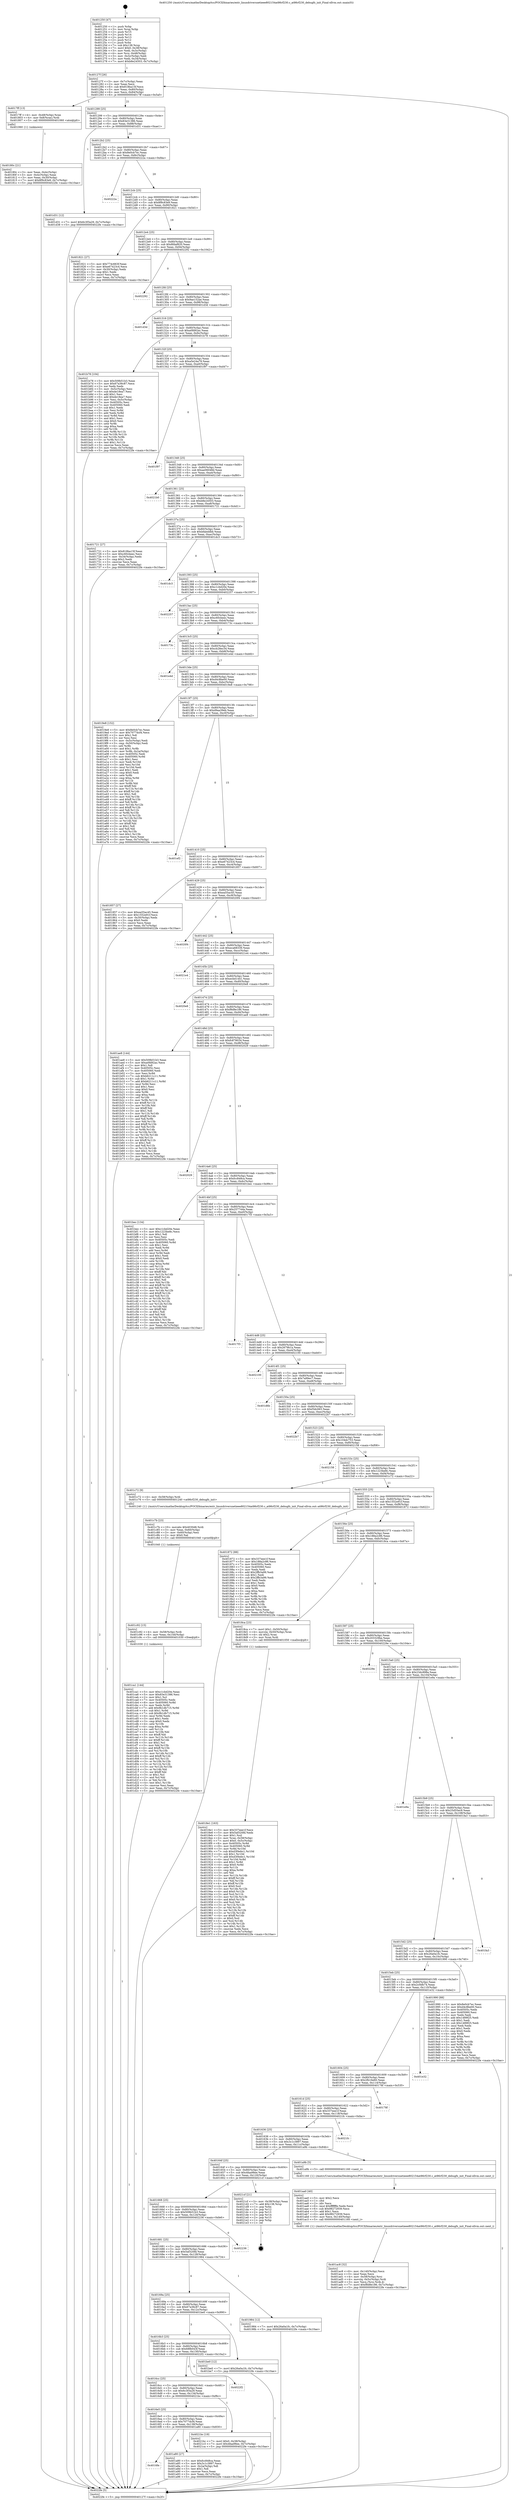 digraph "0x401250" {
  label = "0x401250 (/mnt/c/Users/mathe/Desktop/tcc/POCII/binaries/extr_linuxdriversnetieee802154at86rf230.c_at86rf230_debugfs_init_Final-ollvm.out::main(0))"
  labelloc = "t"
  node[shape=record]

  Entry [label="",width=0.3,height=0.3,shape=circle,fillcolor=black,style=filled]
  "0x40127f" [label="{
     0x40127f [26]\l
     | [instrs]\l
     &nbsp;&nbsp;0x40127f \<+3\>: mov -0x7c(%rbp),%eax\l
     &nbsp;&nbsp;0x401282 \<+2\>: mov %eax,%ecx\l
     &nbsp;&nbsp;0x401284 \<+6\>: sub $0x818ba15f,%ecx\l
     &nbsp;&nbsp;0x40128a \<+3\>: mov %eax,-0x80(%rbp)\l
     &nbsp;&nbsp;0x40128d \<+6\>: mov %ecx,-0x84(%rbp)\l
     &nbsp;&nbsp;0x401293 \<+6\>: je 00000000004017ff \<main+0x5af\>\l
  }"]
  "0x4017ff" [label="{
     0x4017ff [13]\l
     | [instrs]\l
     &nbsp;&nbsp;0x4017ff \<+4\>: mov -0x48(%rbp),%rax\l
     &nbsp;&nbsp;0x401803 \<+4\>: mov 0x8(%rax),%rdi\l
     &nbsp;&nbsp;0x401807 \<+5\>: call 0000000000401060 \<atoi@plt\>\l
     | [calls]\l
     &nbsp;&nbsp;0x401060 \{1\} (unknown)\l
  }"]
  "0x401299" [label="{
     0x401299 [25]\l
     | [instrs]\l
     &nbsp;&nbsp;0x401299 \<+5\>: jmp 000000000040129e \<main+0x4e\>\l
     &nbsp;&nbsp;0x40129e \<+3\>: mov -0x80(%rbp),%eax\l
     &nbsp;&nbsp;0x4012a1 \<+5\>: sub $0x83e31386,%eax\l
     &nbsp;&nbsp;0x4012a6 \<+6\>: mov %eax,-0x88(%rbp)\l
     &nbsp;&nbsp;0x4012ac \<+6\>: je 0000000000401d31 \<main+0xae1\>\l
  }"]
  Exit [label="",width=0.3,height=0.3,shape=circle,fillcolor=black,style=filled,peripheries=2]
  "0x401d31" [label="{
     0x401d31 [12]\l
     | [instrs]\l
     &nbsp;&nbsp;0x401d31 \<+7\>: movl $0x6c3f3a29,-0x7c(%rbp)\l
     &nbsp;&nbsp;0x401d38 \<+5\>: jmp 00000000004022fe \<main+0x10ae\>\l
  }"]
  "0x4012b2" [label="{
     0x4012b2 [25]\l
     | [instrs]\l
     &nbsp;&nbsp;0x4012b2 \<+5\>: jmp 00000000004012b7 \<main+0x67\>\l
     &nbsp;&nbsp;0x4012b7 \<+3\>: mov -0x80(%rbp),%eax\l
     &nbsp;&nbsp;0x4012ba \<+5\>: sub $0x8e0cb7ec,%eax\l
     &nbsp;&nbsp;0x4012bf \<+6\>: mov %eax,-0x8c(%rbp)\l
     &nbsp;&nbsp;0x4012c5 \<+6\>: je 000000000040222a \<main+0xfda\>\l
  }"]
  "0x401ca1" [label="{
     0x401ca1 [144]\l
     | [instrs]\l
     &nbsp;&nbsp;0x401ca1 \<+5\>: mov $0xc1cbd20e,%eax\l
     &nbsp;&nbsp;0x401ca6 \<+5\>: mov $0x83e31386,%esi\l
     &nbsp;&nbsp;0x401cab \<+2\>: mov $0x1,%cl\l
     &nbsp;&nbsp;0x401cad \<+7\>: mov 0x40505c,%edx\l
     &nbsp;&nbsp;0x401cb4 \<+8\>: mov 0x405060,%r8d\l
     &nbsp;&nbsp;0x401cbc \<+3\>: mov %edx,%r9d\l
     &nbsp;&nbsp;0x401cbf \<+7\>: add $0x9b1db715,%r9d\l
     &nbsp;&nbsp;0x401cc6 \<+4\>: sub $0x1,%r9d\l
     &nbsp;&nbsp;0x401cca \<+7\>: sub $0x9b1db715,%r9d\l
     &nbsp;&nbsp;0x401cd1 \<+4\>: imul %r9d,%edx\l
     &nbsp;&nbsp;0x401cd5 \<+3\>: and $0x1,%edx\l
     &nbsp;&nbsp;0x401cd8 \<+3\>: cmp $0x0,%edx\l
     &nbsp;&nbsp;0x401cdb \<+4\>: sete %r10b\l
     &nbsp;&nbsp;0x401cdf \<+4\>: cmp $0xa,%r8d\l
     &nbsp;&nbsp;0x401ce3 \<+4\>: setl %r11b\l
     &nbsp;&nbsp;0x401ce7 \<+3\>: mov %r10b,%bl\l
     &nbsp;&nbsp;0x401cea \<+3\>: xor $0xff,%bl\l
     &nbsp;&nbsp;0x401ced \<+3\>: mov %r11b,%r14b\l
     &nbsp;&nbsp;0x401cf0 \<+4\>: xor $0xff,%r14b\l
     &nbsp;&nbsp;0x401cf4 \<+3\>: xor $0x1,%cl\l
     &nbsp;&nbsp;0x401cf7 \<+3\>: mov %bl,%r15b\l
     &nbsp;&nbsp;0x401cfa \<+4\>: and $0xff,%r15b\l
     &nbsp;&nbsp;0x401cfe \<+3\>: and %cl,%r10b\l
     &nbsp;&nbsp;0x401d01 \<+3\>: mov %r14b,%r12b\l
     &nbsp;&nbsp;0x401d04 \<+4\>: and $0xff,%r12b\l
     &nbsp;&nbsp;0x401d08 \<+3\>: and %cl,%r11b\l
     &nbsp;&nbsp;0x401d0b \<+3\>: or %r10b,%r15b\l
     &nbsp;&nbsp;0x401d0e \<+3\>: or %r11b,%r12b\l
     &nbsp;&nbsp;0x401d11 \<+3\>: xor %r12b,%r15b\l
     &nbsp;&nbsp;0x401d14 \<+3\>: or %r14b,%bl\l
     &nbsp;&nbsp;0x401d17 \<+3\>: xor $0xff,%bl\l
     &nbsp;&nbsp;0x401d1a \<+3\>: or $0x1,%cl\l
     &nbsp;&nbsp;0x401d1d \<+2\>: and %cl,%bl\l
     &nbsp;&nbsp;0x401d1f \<+3\>: or %bl,%r15b\l
     &nbsp;&nbsp;0x401d22 \<+4\>: test $0x1,%r15b\l
     &nbsp;&nbsp;0x401d26 \<+3\>: cmovne %esi,%eax\l
     &nbsp;&nbsp;0x401d29 \<+3\>: mov %eax,-0x7c(%rbp)\l
     &nbsp;&nbsp;0x401d2c \<+5\>: jmp 00000000004022fe \<main+0x10ae\>\l
  }"]
  "0x40222a" [label="{
     0x40222a\l
  }", style=dashed]
  "0x4012cb" [label="{
     0x4012cb [25]\l
     | [instrs]\l
     &nbsp;&nbsp;0x4012cb \<+5\>: jmp 00000000004012d0 \<main+0x80\>\l
     &nbsp;&nbsp;0x4012d0 \<+3\>: mov -0x80(%rbp),%eax\l
     &nbsp;&nbsp;0x4012d3 \<+5\>: sub $0x8f9c83e9,%eax\l
     &nbsp;&nbsp;0x4012d8 \<+6\>: mov %eax,-0x90(%rbp)\l
     &nbsp;&nbsp;0x4012de \<+6\>: je 0000000000401821 \<main+0x5d1\>\l
  }"]
  "0x401c92" [label="{
     0x401c92 [15]\l
     | [instrs]\l
     &nbsp;&nbsp;0x401c92 \<+4\>: mov -0x58(%rbp),%rdi\l
     &nbsp;&nbsp;0x401c96 \<+6\>: mov %eax,-0x144(%rbp)\l
     &nbsp;&nbsp;0x401c9c \<+5\>: call 0000000000401030 \<free@plt\>\l
     | [calls]\l
     &nbsp;&nbsp;0x401030 \{1\} (unknown)\l
  }"]
  "0x401821" [label="{
     0x401821 [27]\l
     | [instrs]\l
     &nbsp;&nbsp;0x401821 \<+5\>: mov $0x774c663f,%eax\l
     &nbsp;&nbsp;0x401826 \<+5\>: mov $0xe67423c4,%ecx\l
     &nbsp;&nbsp;0x40182b \<+3\>: mov -0x30(%rbp),%edx\l
     &nbsp;&nbsp;0x40182e \<+3\>: cmp $0x1,%edx\l
     &nbsp;&nbsp;0x401831 \<+3\>: cmovl %ecx,%eax\l
     &nbsp;&nbsp;0x401834 \<+3\>: mov %eax,-0x7c(%rbp)\l
     &nbsp;&nbsp;0x401837 \<+5\>: jmp 00000000004022fe \<main+0x10ae\>\l
  }"]
  "0x4012e4" [label="{
     0x4012e4 [25]\l
     | [instrs]\l
     &nbsp;&nbsp;0x4012e4 \<+5\>: jmp 00000000004012e9 \<main+0x99\>\l
     &nbsp;&nbsp;0x4012e9 \<+3\>: mov -0x80(%rbp),%eax\l
     &nbsp;&nbsp;0x4012ec \<+5\>: sub $0x8fdaf820,%eax\l
     &nbsp;&nbsp;0x4012f1 \<+6\>: mov %eax,-0x94(%rbp)\l
     &nbsp;&nbsp;0x4012f7 \<+6\>: je 0000000000402292 \<main+0x1042\>\l
  }"]
  "0x401c7b" [label="{
     0x401c7b [23]\l
     | [instrs]\l
     &nbsp;&nbsp;0x401c7b \<+10\>: movabs $0x4030d6,%rdi\l
     &nbsp;&nbsp;0x401c85 \<+3\>: mov %eax,-0x60(%rbp)\l
     &nbsp;&nbsp;0x401c88 \<+3\>: mov -0x60(%rbp),%esi\l
     &nbsp;&nbsp;0x401c8b \<+2\>: mov $0x0,%al\l
     &nbsp;&nbsp;0x401c8d \<+5\>: call 0000000000401040 \<printf@plt\>\l
     | [calls]\l
     &nbsp;&nbsp;0x401040 \{1\} (unknown)\l
  }"]
  "0x402292" [label="{
     0x402292\l
  }", style=dashed]
  "0x4012fd" [label="{
     0x4012fd [25]\l
     | [instrs]\l
     &nbsp;&nbsp;0x4012fd \<+5\>: jmp 0000000000401302 \<main+0xb2\>\l
     &nbsp;&nbsp;0x401302 \<+3\>: mov -0x80(%rbp),%eax\l
     &nbsp;&nbsp;0x401305 \<+5\>: sub $0x9ae152ae,%eax\l
     &nbsp;&nbsp;0x40130a \<+6\>: mov %eax,-0x98(%rbp)\l
     &nbsp;&nbsp;0x401310 \<+6\>: je 0000000000401d3d \<main+0xaed\>\l
  }"]
  "0x401ac8" [label="{
     0x401ac8 [32]\l
     | [instrs]\l
     &nbsp;&nbsp;0x401ac8 \<+6\>: mov -0x140(%rbp),%ecx\l
     &nbsp;&nbsp;0x401ace \<+3\>: imul %eax,%ecx\l
     &nbsp;&nbsp;0x401ad1 \<+4\>: mov -0x58(%rbp),%rsi\l
     &nbsp;&nbsp;0x401ad5 \<+4\>: movslq -0x5c(%rbp),%rdi\l
     &nbsp;&nbsp;0x401ad9 \<+3\>: mov %ecx,(%rsi,%rdi,4)\l
     &nbsp;&nbsp;0x401adc \<+7\>: movl $0xf8d8e186,-0x7c(%rbp)\l
     &nbsp;&nbsp;0x401ae3 \<+5\>: jmp 00000000004022fe \<main+0x10ae\>\l
  }"]
  "0x401d3d" [label="{
     0x401d3d\l
  }", style=dashed]
  "0x401316" [label="{
     0x401316 [25]\l
     | [instrs]\l
     &nbsp;&nbsp;0x401316 \<+5\>: jmp 000000000040131b \<main+0xcb\>\l
     &nbsp;&nbsp;0x40131b \<+3\>: mov -0x80(%rbp),%eax\l
     &nbsp;&nbsp;0x40131e \<+5\>: sub $0xa0fd92ac,%eax\l
     &nbsp;&nbsp;0x401323 \<+6\>: mov %eax,-0x9c(%rbp)\l
     &nbsp;&nbsp;0x401329 \<+6\>: je 0000000000401b78 \<main+0x928\>\l
  }"]
  "0x401aa0" [label="{
     0x401aa0 [40]\l
     | [instrs]\l
     &nbsp;&nbsp;0x401aa0 \<+5\>: mov $0x2,%ecx\l
     &nbsp;&nbsp;0x401aa5 \<+1\>: cltd\l
     &nbsp;&nbsp;0x401aa6 \<+2\>: idiv %ecx\l
     &nbsp;&nbsp;0x401aa8 \<+6\>: imul $0xfffffffe,%edx,%ecx\l
     &nbsp;&nbsp;0x401aae \<+6\>: sub $0x98272939,%ecx\l
     &nbsp;&nbsp;0x401ab4 \<+3\>: add $0x1,%ecx\l
     &nbsp;&nbsp;0x401ab7 \<+6\>: add $0x98272939,%ecx\l
     &nbsp;&nbsp;0x401abd \<+6\>: mov %ecx,-0x140(%rbp)\l
     &nbsp;&nbsp;0x401ac3 \<+5\>: call 0000000000401160 \<next_i\>\l
     | [calls]\l
     &nbsp;&nbsp;0x401160 \{1\} (/mnt/c/Users/mathe/Desktop/tcc/POCII/binaries/extr_linuxdriversnetieee802154at86rf230.c_at86rf230_debugfs_init_Final-ollvm.out::next_i)\l
  }"]
  "0x401b78" [label="{
     0x401b78 [104]\l
     | [instrs]\l
     &nbsp;&nbsp;0x401b78 \<+5\>: mov $0x509b51b3,%eax\l
     &nbsp;&nbsp;0x401b7d \<+5\>: mov $0x67a36c87,%ecx\l
     &nbsp;&nbsp;0x401b82 \<+2\>: xor %edx,%edx\l
     &nbsp;&nbsp;0x401b84 \<+3\>: mov -0x5c(%rbp),%esi\l
     &nbsp;&nbsp;0x401b87 \<+6\>: sub $0xde18ea7,%esi\l
     &nbsp;&nbsp;0x401b8d \<+3\>: add $0x1,%esi\l
     &nbsp;&nbsp;0x401b90 \<+6\>: add $0xde18ea7,%esi\l
     &nbsp;&nbsp;0x401b96 \<+3\>: mov %esi,-0x5c(%rbp)\l
     &nbsp;&nbsp;0x401b99 \<+7\>: mov 0x40505c,%esi\l
     &nbsp;&nbsp;0x401ba0 \<+7\>: mov 0x405060,%edi\l
     &nbsp;&nbsp;0x401ba7 \<+3\>: sub $0x1,%edx\l
     &nbsp;&nbsp;0x401baa \<+3\>: mov %esi,%r8d\l
     &nbsp;&nbsp;0x401bad \<+3\>: add %edx,%r8d\l
     &nbsp;&nbsp;0x401bb0 \<+4\>: imul %r8d,%esi\l
     &nbsp;&nbsp;0x401bb4 \<+3\>: and $0x1,%esi\l
     &nbsp;&nbsp;0x401bb7 \<+3\>: cmp $0x0,%esi\l
     &nbsp;&nbsp;0x401bba \<+4\>: sete %r9b\l
     &nbsp;&nbsp;0x401bbe \<+3\>: cmp $0xa,%edi\l
     &nbsp;&nbsp;0x401bc1 \<+4\>: setl %r10b\l
     &nbsp;&nbsp;0x401bc5 \<+3\>: mov %r9b,%r11b\l
     &nbsp;&nbsp;0x401bc8 \<+3\>: and %r10b,%r11b\l
     &nbsp;&nbsp;0x401bcb \<+3\>: xor %r10b,%r9b\l
     &nbsp;&nbsp;0x401bce \<+3\>: or %r9b,%r11b\l
     &nbsp;&nbsp;0x401bd1 \<+4\>: test $0x1,%r11b\l
     &nbsp;&nbsp;0x401bd5 \<+3\>: cmovne %ecx,%eax\l
     &nbsp;&nbsp;0x401bd8 \<+3\>: mov %eax,-0x7c(%rbp)\l
     &nbsp;&nbsp;0x401bdb \<+5\>: jmp 00000000004022fe \<main+0x10ae\>\l
  }"]
  "0x40132f" [label="{
     0x40132f [25]\l
     | [instrs]\l
     &nbsp;&nbsp;0x40132f \<+5\>: jmp 0000000000401334 \<main+0xe4\>\l
     &nbsp;&nbsp;0x401334 \<+3\>: mov -0x80(%rbp),%eax\l
     &nbsp;&nbsp;0x401337 \<+5\>: sub $0xa5e24a79,%eax\l
     &nbsp;&nbsp;0x40133c \<+6\>: mov %eax,-0xa0(%rbp)\l
     &nbsp;&nbsp;0x401342 \<+6\>: je 0000000000401f97 \<main+0xd47\>\l
  }"]
  "0x4016fe" [label="{
     0x4016fe\l
  }", style=dashed]
  "0x401f97" [label="{
     0x401f97\l
  }", style=dashed]
  "0x401348" [label="{
     0x401348 [25]\l
     | [instrs]\l
     &nbsp;&nbsp;0x401348 \<+5\>: jmp 000000000040134d \<main+0xfd\>\l
     &nbsp;&nbsp;0x40134d \<+3\>: mov -0x80(%rbp),%eax\l
     &nbsp;&nbsp;0x401350 \<+5\>: sub $0xae06048d,%eax\l
     &nbsp;&nbsp;0x401355 \<+6\>: mov %eax,-0xa4(%rbp)\l
     &nbsp;&nbsp;0x40135b \<+6\>: je 00000000004021b0 \<main+0xf60\>\l
  }"]
  "0x401a80" [label="{
     0x401a80 [27]\l
     | [instrs]\l
     &nbsp;&nbsp;0x401a80 \<+5\>: mov $0xfcc848ca,%eax\l
     &nbsp;&nbsp;0x401a85 \<+5\>: mov $0x3c1c3897,%ecx\l
     &nbsp;&nbsp;0x401a8a \<+3\>: mov -0x2a(%rbp),%dl\l
     &nbsp;&nbsp;0x401a8d \<+3\>: test $0x1,%dl\l
     &nbsp;&nbsp;0x401a90 \<+3\>: cmovne %ecx,%eax\l
     &nbsp;&nbsp;0x401a93 \<+3\>: mov %eax,-0x7c(%rbp)\l
     &nbsp;&nbsp;0x401a96 \<+5\>: jmp 00000000004022fe \<main+0x10ae\>\l
  }"]
  "0x4021b0" [label="{
     0x4021b0\l
  }", style=dashed]
  "0x401361" [label="{
     0x401361 [25]\l
     | [instrs]\l
     &nbsp;&nbsp;0x401361 \<+5\>: jmp 0000000000401366 \<main+0x116\>\l
     &nbsp;&nbsp;0x401366 \<+3\>: mov -0x80(%rbp),%eax\l
     &nbsp;&nbsp;0x401369 \<+5\>: sub $0xb8e24503,%eax\l
     &nbsp;&nbsp;0x40136e \<+6\>: mov %eax,-0xa8(%rbp)\l
     &nbsp;&nbsp;0x401374 \<+6\>: je 0000000000401721 \<main+0x4d1\>\l
  }"]
  "0x4016e5" [label="{
     0x4016e5 [25]\l
     | [instrs]\l
     &nbsp;&nbsp;0x4016e5 \<+5\>: jmp 00000000004016ea \<main+0x49a\>\l
     &nbsp;&nbsp;0x4016ea \<+3\>: mov -0x80(%rbp),%eax\l
     &nbsp;&nbsp;0x4016ed \<+5\>: sub $0x7077dcf4,%eax\l
     &nbsp;&nbsp;0x4016f2 \<+6\>: mov %eax,-0x138(%rbp)\l
     &nbsp;&nbsp;0x4016f8 \<+6\>: je 0000000000401a80 \<main+0x830\>\l
  }"]
  "0x401721" [label="{
     0x401721 [27]\l
     | [instrs]\l
     &nbsp;&nbsp;0x401721 \<+5\>: mov $0x818ba15f,%eax\l
     &nbsp;&nbsp;0x401726 \<+5\>: mov $0xc60cbeec,%ecx\l
     &nbsp;&nbsp;0x40172b \<+3\>: mov -0x34(%rbp),%edx\l
     &nbsp;&nbsp;0x40172e \<+3\>: cmp $0x2,%edx\l
     &nbsp;&nbsp;0x401731 \<+3\>: cmovne %ecx,%eax\l
     &nbsp;&nbsp;0x401734 \<+3\>: mov %eax,-0x7c(%rbp)\l
     &nbsp;&nbsp;0x401737 \<+5\>: jmp 00000000004022fe \<main+0x10ae\>\l
  }"]
  "0x40137a" [label="{
     0x40137a [25]\l
     | [instrs]\l
     &nbsp;&nbsp;0x40137a \<+5\>: jmp 000000000040137f \<main+0x12f\>\l
     &nbsp;&nbsp;0x40137f \<+3\>: mov -0x80(%rbp),%eax\l
     &nbsp;&nbsp;0x401382 \<+5\>: sub $0xbfabddbb,%eax\l
     &nbsp;&nbsp;0x401387 \<+6\>: mov %eax,-0xac(%rbp)\l
     &nbsp;&nbsp;0x40138d \<+6\>: je 0000000000401dc3 \<main+0xb73\>\l
  }"]
  "0x4022fe" [label="{
     0x4022fe [5]\l
     | [instrs]\l
     &nbsp;&nbsp;0x4022fe \<+5\>: jmp 000000000040127f \<main+0x2f\>\l
  }"]
  "0x401250" [label="{
     0x401250 [47]\l
     | [instrs]\l
     &nbsp;&nbsp;0x401250 \<+1\>: push %rbp\l
     &nbsp;&nbsp;0x401251 \<+3\>: mov %rsp,%rbp\l
     &nbsp;&nbsp;0x401254 \<+2\>: push %r15\l
     &nbsp;&nbsp;0x401256 \<+2\>: push %r14\l
     &nbsp;&nbsp;0x401258 \<+2\>: push %r13\l
     &nbsp;&nbsp;0x40125a \<+2\>: push %r12\l
     &nbsp;&nbsp;0x40125c \<+1\>: push %rbx\l
     &nbsp;&nbsp;0x40125d \<+7\>: sub $0x138,%rsp\l
     &nbsp;&nbsp;0x401264 \<+7\>: movl $0x0,-0x38(%rbp)\l
     &nbsp;&nbsp;0x40126b \<+3\>: mov %edi,-0x3c(%rbp)\l
     &nbsp;&nbsp;0x40126e \<+4\>: mov %rsi,-0x48(%rbp)\l
     &nbsp;&nbsp;0x401272 \<+3\>: mov -0x3c(%rbp),%edi\l
     &nbsp;&nbsp;0x401275 \<+3\>: mov %edi,-0x34(%rbp)\l
     &nbsp;&nbsp;0x401278 \<+7\>: movl $0xb8e24503,-0x7c(%rbp)\l
  }"]
  "0x40180c" [label="{
     0x40180c [21]\l
     | [instrs]\l
     &nbsp;&nbsp;0x40180c \<+3\>: mov %eax,-0x4c(%rbp)\l
     &nbsp;&nbsp;0x40180f \<+3\>: mov -0x4c(%rbp),%eax\l
     &nbsp;&nbsp;0x401812 \<+3\>: mov %eax,-0x30(%rbp)\l
     &nbsp;&nbsp;0x401815 \<+7\>: movl $0x8f9c83e9,-0x7c(%rbp)\l
     &nbsp;&nbsp;0x40181c \<+5\>: jmp 00000000004022fe \<main+0x10ae\>\l
  }"]
  "0x4021bc" [label="{
     0x4021bc [19]\l
     | [instrs]\l
     &nbsp;&nbsp;0x4021bc \<+7\>: movl $0x0,-0x38(%rbp)\l
     &nbsp;&nbsp;0x4021c3 \<+7\>: movl $0x4faa98ee,-0x7c(%rbp)\l
     &nbsp;&nbsp;0x4021ca \<+5\>: jmp 00000000004022fe \<main+0x10ae\>\l
  }"]
  "0x401dc3" [label="{
     0x401dc3\l
  }", style=dashed]
  "0x401393" [label="{
     0x401393 [25]\l
     | [instrs]\l
     &nbsp;&nbsp;0x401393 \<+5\>: jmp 0000000000401398 \<main+0x148\>\l
     &nbsp;&nbsp;0x401398 \<+3\>: mov -0x80(%rbp),%eax\l
     &nbsp;&nbsp;0x40139b \<+5\>: sub $0xc1cbd20e,%eax\l
     &nbsp;&nbsp;0x4013a0 \<+6\>: mov %eax,-0xb0(%rbp)\l
     &nbsp;&nbsp;0x4013a6 \<+6\>: je 0000000000402257 \<main+0x1007\>\l
  }"]
  "0x4016cc" [label="{
     0x4016cc [25]\l
     | [instrs]\l
     &nbsp;&nbsp;0x4016cc \<+5\>: jmp 00000000004016d1 \<main+0x481\>\l
     &nbsp;&nbsp;0x4016d1 \<+3\>: mov -0x80(%rbp),%eax\l
     &nbsp;&nbsp;0x4016d4 \<+5\>: sub $0x6c3f3a29,%eax\l
     &nbsp;&nbsp;0x4016d9 \<+6\>: mov %eax,-0x134(%rbp)\l
     &nbsp;&nbsp;0x4016df \<+6\>: je 00000000004021bc \<main+0xf6c\>\l
  }"]
  "0x402257" [label="{
     0x402257\l
  }", style=dashed]
  "0x4013ac" [label="{
     0x4013ac [25]\l
     | [instrs]\l
     &nbsp;&nbsp;0x4013ac \<+5\>: jmp 00000000004013b1 \<main+0x161\>\l
     &nbsp;&nbsp;0x4013b1 \<+3\>: mov -0x80(%rbp),%eax\l
     &nbsp;&nbsp;0x4013b4 \<+5\>: sub $0xc60cbeec,%eax\l
     &nbsp;&nbsp;0x4013b9 \<+6\>: mov %eax,-0xb4(%rbp)\l
     &nbsp;&nbsp;0x4013bf \<+6\>: je 000000000040173c \<main+0x4ec\>\l
  }"]
  "0x4022f2" [label="{
     0x4022f2\l
  }", style=dashed]
  "0x40173c" [label="{
     0x40173c\l
  }", style=dashed]
  "0x4013c5" [label="{
     0x4013c5 [25]\l
     | [instrs]\l
     &nbsp;&nbsp;0x4013c5 \<+5\>: jmp 00000000004013ca \<main+0x17a\>\l
     &nbsp;&nbsp;0x4013ca \<+3\>: mov -0x80(%rbp),%eax\l
     &nbsp;&nbsp;0x4013cd \<+5\>: sub $0xcb28ec34,%eax\l
     &nbsp;&nbsp;0x4013d2 \<+6\>: mov %eax,-0xb8(%rbp)\l
     &nbsp;&nbsp;0x4013d8 \<+6\>: je 0000000000401e4d \<main+0xbfd\>\l
  }"]
  "0x4016b3" [label="{
     0x4016b3 [25]\l
     | [instrs]\l
     &nbsp;&nbsp;0x4016b3 \<+5\>: jmp 00000000004016b8 \<main+0x468\>\l
     &nbsp;&nbsp;0x4016b8 \<+3\>: mov -0x80(%rbp),%eax\l
     &nbsp;&nbsp;0x4016bb \<+5\>: sub $0x68fb043f,%eax\l
     &nbsp;&nbsp;0x4016c0 \<+6\>: mov %eax,-0x130(%rbp)\l
     &nbsp;&nbsp;0x4016c6 \<+6\>: je 00000000004022f2 \<main+0x10a2\>\l
  }"]
  "0x401e4d" [label="{
     0x401e4d\l
  }", style=dashed]
  "0x4013de" [label="{
     0x4013de [25]\l
     | [instrs]\l
     &nbsp;&nbsp;0x4013de \<+5\>: jmp 00000000004013e3 \<main+0x193\>\l
     &nbsp;&nbsp;0x4013e3 \<+3\>: mov -0x80(%rbp),%eax\l
     &nbsp;&nbsp;0x4013e6 \<+5\>: sub $0xd4c8be00,%eax\l
     &nbsp;&nbsp;0x4013eb \<+6\>: mov %eax,-0xbc(%rbp)\l
     &nbsp;&nbsp;0x4013f1 \<+6\>: je 00000000004019e8 \<main+0x798\>\l
  }"]
  "0x401be0" [label="{
     0x401be0 [12]\l
     | [instrs]\l
     &nbsp;&nbsp;0x401be0 \<+7\>: movl $0x26a0a1fc,-0x7c(%rbp)\l
     &nbsp;&nbsp;0x401be7 \<+5\>: jmp 00000000004022fe \<main+0x10ae\>\l
  }"]
  "0x4019e8" [label="{
     0x4019e8 [152]\l
     | [instrs]\l
     &nbsp;&nbsp;0x4019e8 \<+5\>: mov $0x8e0cb7ec,%eax\l
     &nbsp;&nbsp;0x4019ed \<+5\>: mov $0x7077dcf4,%ecx\l
     &nbsp;&nbsp;0x4019f2 \<+2\>: mov $0x1,%dl\l
     &nbsp;&nbsp;0x4019f4 \<+2\>: xor %esi,%esi\l
     &nbsp;&nbsp;0x4019f6 \<+3\>: mov -0x5c(%rbp),%edi\l
     &nbsp;&nbsp;0x4019f9 \<+3\>: cmp -0x50(%rbp),%edi\l
     &nbsp;&nbsp;0x4019fc \<+4\>: setl %r8b\l
     &nbsp;&nbsp;0x401a00 \<+4\>: and $0x1,%r8b\l
     &nbsp;&nbsp;0x401a04 \<+4\>: mov %r8b,-0x2a(%rbp)\l
     &nbsp;&nbsp;0x401a08 \<+7\>: mov 0x40505c,%edi\l
     &nbsp;&nbsp;0x401a0f \<+8\>: mov 0x405060,%r9d\l
     &nbsp;&nbsp;0x401a17 \<+3\>: sub $0x1,%esi\l
     &nbsp;&nbsp;0x401a1a \<+3\>: mov %edi,%r10d\l
     &nbsp;&nbsp;0x401a1d \<+3\>: add %esi,%r10d\l
     &nbsp;&nbsp;0x401a20 \<+4\>: imul %r10d,%edi\l
     &nbsp;&nbsp;0x401a24 \<+3\>: and $0x1,%edi\l
     &nbsp;&nbsp;0x401a27 \<+3\>: cmp $0x0,%edi\l
     &nbsp;&nbsp;0x401a2a \<+4\>: sete %r8b\l
     &nbsp;&nbsp;0x401a2e \<+4\>: cmp $0xa,%r9d\l
     &nbsp;&nbsp;0x401a32 \<+4\>: setl %r11b\l
     &nbsp;&nbsp;0x401a36 \<+3\>: mov %r8b,%bl\l
     &nbsp;&nbsp;0x401a39 \<+3\>: xor $0xff,%bl\l
     &nbsp;&nbsp;0x401a3c \<+3\>: mov %r11b,%r14b\l
     &nbsp;&nbsp;0x401a3f \<+4\>: xor $0xff,%r14b\l
     &nbsp;&nbsp;0x401a43 \<+3\>: xor $0x1,%dl\l
     &nbsp;&nbsp;0x401a46 \<+3\>: mov %bl,%r15b\l
     &nbsp;&nbsp;0x401a49 \<+4\>: and $0xff,%r15b\l
     &nbsp;&nbsp;0x401a4d \<+3\>: and %dl,%r8b\l
     &nbsp;&nbsp;0x401a50 \<+3\>: mov %r14b,%r12b\l
     &nbsp;&nbsp;0x401a53 \<+4\>: and $0xff,%r12b\l
     &nbsp;&nbsp;0x401a57 \<+3\>: and %dl,%r11b\l
     &nbsp;&nbsp;0x401a5a \<+3\>: or %r8b,%r15b\l
     &nbsp;&nbsp;0x401a5d \<+3\>: or %r11b,%r12b\l
     &nbsp;&nbsp;0x401a60 \<+3\>: xor %r12b,%r15b\l
     &nbsp;&nbsp;0x401a63 \<+3\>: or %r14b,%bl\l
     &nbsp;&nbsp;0x401a66 \<+3\>: xor $0xff,%bl\l
     &nbsp;&nbsp;0x401a69 \<+3\>: or $0x1,%dl\l
     &nbsp;&nbsp;0x401a6c \<+2\>: and %dl,%bl\l
     &nbsp;&nbsp;0x401a6e \<+3\>: or %bl,%r15b\l
     &nbsp;&nbsp;0x401a71 \<+4\>: test $0x1,%r15b\l
     &nbsp;&nbsp;0x401a75 \<+3\>: cmovne %ecx,%eax\l
     &nbsp;&nbsp;0x401a78 \<+3\>: mov %eax,-0x7c(%rbp)\l
     &nbsp;&nbsp;0x401a7b \<+5\>: jmp 00000000004022fe \<main+0x10ae\>\l
  }"]
  "0x4013f7" [label="{
     0x4013f7 [25]\l
     | [instrs]\l
     &nbsp;&nbsp;0x4013f7 \<+5\>: jmp 00000000004013fc \<main+0x1ac\>\l
     &nbsp;&nbsp;0x4013fc \<+3\>: mov -0x80(%rbp),%eax\l
     &nbsp;&nbsp;0x4013ff \<+5\>: sub $0xd9aa39eb,%eax\l
     &nbsp;&nbsp;0x401404 \<+6\>: mov %eax,-0xc0(%rbp)\l
     &nbsp;&nbsp;0x40140a \<+6\>: je 0000000000401ef2 \<main+0xca2\>\l
  }"]
  "0x40169a" [label="{
     0x40169a [25]\l
     | [instrs]\l
     &nbsp;&nbsp;0x40169a \<+5\>: jmp 000000000040169f \<main+0x44f\>\l
     &nbsp;&nbsp;0x40169f \<+3\>: mov -0x80(%rbp),%eax\l
     &nbsp;&nbsp;0x4016a2 \<+5\>: sub $0x67a36c87,%eax\l
     &nbsp;&nbsp;0x4016a7 \<+6\>: mov %eax,-0x12c(%rbp)\l
     &nbsp;&nbsp;0x4016ad \<+6\>: je 0000000000401be0 \<main+0x990\>\l
  }"]
  "0x401ef2" [label="{
     0x401ef2\l
  }", style=dashed]
  "0x401410" [label="{
     0x401410 [25]\l
     | [instrs]\l
     &nbsp;&nbsp;0x401410 \<+5\>: jmp 0000000000401415 \<main+0x1c5\>\l
     &nbsp;&nbsp;0x401415 \<+3\>: mov -0x80(%rbp),%eax\l
     &nbsp;&nbsp;0x401418 \<+5\>: sub $0xe67423c4,%eax\l
     &nbsp;&nbsp;0x40141d \<+6\>: mov %eax,-0xc4(%rbp)\l
     &nbsp;&nbsp;0x401423 \<+6\>: je 0000000000401857 \<main+0x607\>\l
  }"]
  "0x401984" [label="{
     0x401984 [12]\l
     | [instrs]\l
     &nbsp;&nbsp;0x401984 \<+7\>: movl $0x26a0a1fc,-0x7c(%rbp)\l
     &nbsp;&nbsp;0x40198b \<+5\>: jmp 00000000004022fe \<main+0x10ae\>\l
  }"]
  "0x401857" [label="{
     0x401857 [27]\l
     | [instrs]\l
     &nbsp;&nbsp;0x401857 \<+5\>: mov $0xea55ac45,%eax\l
     &nbsp;&nbsp;0x40185c \<+5\>: mov $0x1552e91f,%ecx\l
     &nbsp;&nbsp;0x401861 \<+3\>: mov -0x30(%rbp),%edx\l
     &nbsp;&nbsp;0x401864 \<+3\>: cmp $0x0,%edx\l
     &nbsp;&nbsp;0x401867 \<+3\>: cmove %ecx,%eax\l
     &nbsp;&nbsp;0x40186a \<+3\>: mov %eax,-0x7c(%rbp)\l
     &nbsp;&nbsp;0x40186d \<+5\>: jmp 00000000004022fe \<main+0x10ae\>\l
  }"]
  "0x401429" [label="{
     0x401429 [25]\l
     | [instrs]\l
     &nbsp;&nbsp;0x401429 \<+5\>: jmp 000000000040142e \<main+0x1de\>\l
     &nbsp;&nbsp;0x40142e \<+3\>: mov -0x80(%rbp),%eax\l
     &nbsp;&nbsp;0x401431 \<+5\>: sub $0xea55ac45,%eax\l
     &nbsp;&nbsp;0x401436 \<+6\>: mov %eax,-0xc8(%rbp)\l
     &nbsp;&nbsp;0x40143c \<+6\>: je 00000000004020f4 \<main+0xea4\>\l
  }"]
  "0x401681" [label="{
     0x401681 [25]\l
     | [instrs]\l
     &nbsp;&nbsp;0x401681 \<+5\>: jmp 0000000000401686 \<main+0x436\>\l
     &nbsp;&nbsp;0x401686 \<+3\>: mov -0x80(%rbp),%eax\l
     &nbsp;&nbsp;0x401689 \<+5\>: sub $0x5af320fd,%eax\l
     &nbsp;&nbsp;0x40168e \<+6\>: mov %eax,-0x128(%rbp)\l
     &nbsp;&nbsp;0x401694 \<+6\>: je 0000000000401984 \<main+0x734\>\l
  }"]
  "0x4020f4" [label="{
     0x4020f4\l
  }", style=dashed]
  "0x401442" [label="{
     0x401442 [25]\l
     | [instrs]\l
     &nbsp;&nbsp;0x401442 \<+5\>: jmp 0000000000401447 \<main+0x1f7\>\l
     &nbsp;&nbsp;0x401447 \<+3\>: mov -0x80(%rbp),%eax\l
     &nbsp;&nbsp;0x40144a \<+5\>: sub $0xeca68339,%eax\l
     &nbsp;&nbsp;0x40144f \<+6\>: mov %eax,-0xcc(%rbp)\l
     &nbsp;&nbsp;0x401455 \<+6\>: je 00000000004021e4 \<main+0xf94\>\l
  }"]
  "0x402236" [label="{
     0x402236\l
  }", style=dashed]
  "0x4021e4" [label="{
     0x4021e4\l
  }", style=dashed]
  "0x40145b" [label="{
     0x40145b [25]\l
     | [instrs]\l
     &nbsp;&nbsp;0x40145b \<+5\>: jmp 0000000000401460 \<main+0x210\>\l
     &nbsp;&nbsp;0x401460 \<+3\>: mov -0x80(%rbp),%eax\l
     &nbsp;&nbsp;0x401463 \<+5\>: sub $0xecbd1441,%eax\l
     &nbsp;&nbsp;0x401468 \<+6\>: mov %eax,-0xd0(%rbp)\l
     &nbsp;&nbsp;0x40146e \<+6\>: je 00000000004020e8 \<main+0xe98\>\l
  }"]
  "0x401668" [label="{
     0x401668 [25]\l
     | [instrs]\l
     &nbsp;&nbsp;0x401668 \<+5\>: jmp 000000000040166d \<main+0x41d\>\l
     &nbsp;&nbsp;0x40166d \<+3\>: mov -0x80(%rbp),%eax\l
     &nbsp;&nbsp;0x401670 \<+5\>: sub $0x509b51b3,%eax\l
     &nbsp;&nbsp;0x401675 \<+6\>: mov %eax,-0x124(%rbp)\l
     &nbsp;&nbsp;0x40167b \<+6\>: je 0000000000402236 \<main+0xfe6\>\l
  }"]
  "0x4020e8" [label="{
     0x4020e8\l
  }", style=dashed]
  "0x401474" [label="{
     0x401474 [25]\l
     | [instrs]\l
     &nbsp;&nbsp;0x401474 \<+5\>: jmp 0000000000401479 \<main+0x229\>\l
     &nbsp;&nbsp;0x401479 \<+3\>: mov -0x80(%rbp),%eax\l
     &nbsp;&nbsp;0x40147c \<+5\>: sub $0xf8d8e186,%eax\l
     &nbsp;&nbsp;0x401481 \<+6\>: mov %eax,-0xd4(%rbp)\l
     &nbsp;&nbsp;0x401487 \<+6\>: je 0000000000401ae8 \<main+0x898\>\l
  }"]
  "0x4021cf" [label="{
     0x4021cf [21]\l
     | [instrs]\l
     &nbsp;&nbsp;0x4021cf \<+3\>: mov -0x38(%rbp),%eax\l
     &nbsp;&nbsp;0x4021d2 \<+7\>: add $0x138,%rsp\l
     &nbsp;&nbsp;0x4021d9 \<+1\>: pop %rbx\l
     &nbsp;&nbsp;0x4021da \<+2\>: pop %r12\l
     &nbsp;&nbsp;0x4021dc \<+2\>: pop %r13\l
     &nbsp;&nbsp;0x4021de \<+2\>: pop %r14\l
     &nbsp;&nbsp;0x4021e0 \<+2\>: pop %r15\l
     &nbsp;&nbsp;0x4021e2 \<+1\>: pop %rbp\l
     &nbsp;&nbsp;0x4021e3 \<+1\>: ret\l
  }"]
  "0x401ae8" [label="{
     0x401ae8 [144]\l
     | [instrs]\l
     &nbsp;&nbsp;0x401ae8 \<+5\>: mov $0x509b51b3,%eax\l
     &nbsp;&nbsp;0x401aed \<+5\>: mov $0xa0fd92ac,%ecx\l
     &nbsp;&nbsp;0x401af2 \<+2\>: mov $0x1,%dl\l
     &nbsp;&nbsp;0x401af4 \<+7\>: mov 0x40505c,%esi\l
     &nbsp;&nbsp;0x401afb \<+7\>: mov 0x405060,%edi\l
     &nbsp;&nbsp;0x401b02 \<+3\>: mov %esi,%r8d\l
     &nbsp;&nbsp;0x401b05 \<+7\>: sub $0xb6211c11,%r8d\l
     &nbsp;&nbsp;0x401b0c \<+4\>: sub $0x1,%r8d\l
     &nbsp;&nbsp;0x401b10 \<+7\>: add $0xb6211c11,%r8d\l
     &nbsp;&nbsp;0x401b17 \<+4\>: imul %r8d,%esi\l
     &nbsp;&nbsp;0x401b1b \<+3\>: and $0x1,%esi\l
     &nbsp;&nbsp;0x401b1e \<+3\>: cmp $0x0,%esi\l
     &nbsp;&nbsp;0x401b21 \<+4\>: sete %r9b\l
     &nbsp;&nbsp;0x401b25 \<+3\>: cmp $0xa,%edi\l
     &nbsp;&nbsp;0x401b28 \<+4\>: setl %r10b\l
     &nbsp;&nbsp;0x401b2c \<+3\>: mov %r9b,%r11b\l
     &nbsp;&nbsp;0x401b2f \<+4\>: xor $0xff,%r11b\l
     &nbsp;&nbsp;0x401b33 \<+3\>: mov %r10b,%bl\l
     &nbsp;&nbsp;0x401b36 \<+3\>: xor $0xff,%bl\l
     &nbsp;&nbsp;0x401b39 \<+3\>: xor $0x1,%dl\l
     &nbsp;&nbsp;0x401b3c \<+3\>: mov %r11b,%r14b\l
     &nbsp;&nbsp;0x401b3f \<+4\>: and $0xff,%r14b\l
     &nbsp;&nbsp;0x401b43 \<+3\>: and %dl,%r9b\l
     &nbsp;&nbsp;0x401b46 \<+3\>: mov %bl,%r15b\l
     &nbsp;&nbsp;0x401b49 \<+4\>: and $0xff,%r15b\l
     &nbsp;&nbsp;0x401b4d \<+3\>: and %dl,%r10b\l
     &nbsp;&nbsp;0x401b50 \<+3\>: or %r9b,%r14b\l
     &nbsp;&nbsp;0x401b53 \<+3\>: or %r10b,%r15b\l
     &nbsp;&nbsp;0x401b56 \<+3\>: xor %r15b,%r14b\l
     &nbsp;&nbsp;0x401b59 \<+3\>: or %bl,%r11b\l
     &nbsp;&nbsp;0x401b5c \<+4\>: xor $0xff,%r11b\l
     &nbsp;&nbsp;0x401b60 \<+3\>: or $0x1,%dl\l
     &nbsp;&nbsp;0x401b63 \<+3\>: and %dl,%r11b\l
     &nbsp;&nbsp;0x401b66 \<+3\>: or %r11b,%r14b\l
     &nbsp;&nbsp;0x401b69 \<+4\>: test $0x1,%r14b\l
     &nbsp;&nbsp;0x401b6d \<+3\>: cmovne %ecx,%eax\l
     &nbsp;&nbsp;0x401b70 \<+3\>: mov %eax,-0x7c(%rbp)\l
     &nbsp;&nbsp;0x401b73 \<+5\>: jmp 00000000004022fe \<main+0x10ae\>\l
  }"]
  "0x40148d" [label="{
     0x40148d [25]\l
     | [instrs]\l
     &nbsp;&nbsp;0x40148d \<+5\>: jmp 0000000000401492 \<main+0x242\>\l
     &nbsp;&nbsp;0x401492 \<+3\>: mov -0x80(%rbp),%eax\l
     &nbsp;&nbsp;0x401495 \<+5\>: sub $0xfc878034,%eax\l
     &nbsp;&nbsp;0x40149a \<+6\>: mov %eax,-0xd8(%rbp)\l
     &nbsp;&nbsp;0x4014a0 \<+6\>: je 0000000000402029 \<main+0xdd9\>\l
  }"]
  "0x40164f" [label="{
     0x40164f [25]\l
     | [instrs]\l
     &nbsp;&nbsp;0x40164f \<+5\>: jmp 0000000000401654 \<main+0x404\>\l
     &nbsp;&nbsp;0x401654 \<+3\>: mov -0x80(%rbp),%eax\l
     &nbsp;&nbsp;0x401657 \<+5\>: sub $0x4faa98ee,%eax\l
     &nbsp;&nbsp;0x40165c \<+6\>: mov %eax,-0x120(%rbp)\l
     &nbsp;&nbsp;0x401662 \<+6\>: je 00000000004021cf \<main+0xf7f\>\l
  }"]
  "0x402029" [label="{
     0x402029\l
  }", style=dashed]
  "0x4014a6" [label="{
     0x4014a6 [25]\l
     | [instrs]\l
     &nbsp;&nbsp;0x4014a6 \<+5\>: jmp 00000000004014ab \<main+0x25b\>\l
     &nbsp;&nbsp;0x4014ab \<+3\>: mov -0x80(%rbp),%eax\l
     &nbsp;&nbsp;0x4014ae \<+5\>: sub $0xfcc848ca,%eax\l
     &nbsp;&nbsp;0x4014b3 \<+6\>: mov %eax,-0xdc(%rbp)\l
     &nbsp;&nbsp;0x4014b9 \<+6\>: je 0000000000401bec \<main+0x99c\>\l
  }"]
  "0x401a9b" [label="{
     0x401a9b [5]\l
     | [instrs]\l
     &nbsp;&nbsp;0x401a9b \<+5\>: call 0000000000401160 \<next_i\>\l
     | [calls]\l
     &nbsp;&nbsp;0x401160 \{1\} (/mnt/c/Users/mathe/Desktop/tcc/POCII/binaries/extr_linuxdriversnetieee802154at86rf230.c_at86rf230_debugfs_init_Final-ollvm.out::next_i)\l
  }"]
  "0x401bec" [label="{
     0x401bec [134]\l
     | [instrs]\l
     &nbsp;&nbsp;0x401bec \<+5\>: mov $0xc1cbd20e,%eax\l
     &nbsp;&nbsp;0x401bf1 \<+5\>: mov $0x1223be8c,%ecx\l
     &nbsp;&nbsp;0x401bf6 \<+2\>: mov $0x1,%dl\l
     &nbsp;&nbsp;0x401bf8 \<+2\>: xor %esi,%esi\l
     &nbsp;&nbsp;0x401bfa \<+7\>: mov 0x40505c,%edi\l
     &nbsp;&nbsp;0x401c01 \<+8\>: mov 0x405060,%r8d\l
     &nbsp;&nbsp;0x401c09 \<+3\>: sub $0x1,%esi\l
     &nbsp;&nbsp;0x401c0c \<+3\>: mov %edi,%r9d\l
     &nbsp;&nbsp;0x401c0f \<+3\>: add %esi,%r9d\l
     &nbsp;&nbsp;0x401c12 \<+4\>: imul %r9d,%edi\l
     &nbsp;&nbsp;0x401c16 \<+3\>: and $0x1,%edi\l
     &nbsp;&nbsp;0x401c19 \<+3\>: cmp $0x0,%edi\l
     &nbsp;&nbsp;0x401c1c \<+4\>: sete %r10b\l
     &nbsp;&nbsp;0x401c20 \<+4\>: cmp $0xa,%r8d\l
     &nbsp;&nbsp;0x401c24 \<+4\>: setl %r11b\l
     &nbsp;&nbsp;0x401c28 \<+3\>: mov %r10b,%bl\l
     &nbsp;&nbsp;0x401c2b \<+3\>: xor $0xff,%bl\l
     &nbsp;&nbsp;0x401c2e \<+3\>: mov %r11b,%r14b\l
     &nbsp;&nbsp;0x401c31 \<+4\>: xor $0xff,%r14b\l
     &nbsp;&nbsp;0x401c35 \<+3\>: xor $0x1,%dl\l
     &nbsp;&nbsp;0x401c38 \<+3\>: mov %bl,%r15b\l
     &nbsp;&nbsp;0x401c3b \<+4\>: and $0xff,%r15b\l
     &nbsp;&nbsp;0x401c3f \<+3\>: and %dl,%r10b\l
     &nbsp;&nbsp;0x401c42 \<+3\>: mov %r14b,%r12b\l
     &nbsp;&nbsp;0x401c45 \<+4\>: and $0xff,%r12b\l
     &nbsp;&nbsp;0x401c49 \<+3\>: and %dl,%r11b\l
     &nbsp;&nbsp;0x401c4c \<+3\>: or %r10b,%r15b\l
     &nbsp;&nbsp;0x401c4f \<+3\>: or %r11b,%r12b\l
     &nbsp;&nbsp;0x401c52 \<+3\>: xor %r12b,%r15b\l
     &nbsp;&nbsp;0x401c55 \<+3\>: or %r14b,%bl\l
     &nbsp;&nbsp;0x401c58 \<+3\>: xor $0xff,%bl\l
     &nbsp;&nbsp;0x401c5b \<+3\>: or $0x1,%dl\l
     &nbsp;&nbsp;0x401c5e \<+2\>: and %dl,%bl\l
     &nbsp;&nbsp;0x401c60 \<+3\>: or %bl,%r15b\l
     &nbsp;&nbsp;0x401c63 \<+4\>: test $0x1,%r15b\l
     &nbsp;&nbsp;0x401c67 \<+3\>: cmovne %ecx,%eax\l
     &nbsp;&nbsp;0x401c6a \<+3\>: mov %eax,-0x7c(%rbp)\l
     &nbsp;&nbsp;0x401c6d \<+5\>: jmp 00000000004022fe \<main+0x10ae\>\l
  }"]
  "0x4014bf" [label="{
     0x4014bf [25]\l
     | [instrs]\l
     &nbsp;&nbsp;0x4014bf \<+5\>: jmp 00000000004014c4 \<main+0x274\>\l
     &nbsp;&nbsp;0x4014c4 \<+3\>: mov -0x80(%rbp),%eax\l
     &nbsp;&nbsp;0x4014c7 \<+5\>: sub $0x257744a,%eax\l
     &nbsp;&nbsp;0x4014cc \<+6\>: mov %eax,-0xe0(%rbp)\l
     &nbsp;&nbsp;0x4014d2 \<+6\>: je 00000000004017f3 \<main+0x5a3\>\l
  }"]
  "0x401636" [label="{
     0x401636 [25]\l
     | [instrs]\l
     &nbsp;&nbsp;0x401636 \<+5\>: jmp 000000000040163b \<main+0x3eb\>\l
     &nbsp;&nbsp;0x40163b \<+3\>: mov -0x80(%rbp),%eax\l
     &nbsp;&nbsp;0x40163e \<+5\>: sub $0x3c1c3897,%eax\l
     &nbsp;&nbsp;0x401643 \<+6\>: mov %eax,-0x11c(%rbp)\l
     &nbsp;&nbsp;0x401649 \<+6\>: je 0000000000401a9b \<main+0x84b\>\l
  }"]
  "0x4017f3" [label="{
     0x4017f3\l
  }", style=dashed]
  "0x4014d8" [label="{
     0x4014d8 [25]\l
     | [instrs]\l
     &nbsp;&nbsp;0x4014d8 \<+5\>: jmp 00000000004014dd \<main+0x28d\>\l
     &nbsp;&nbsp;0x4014dd \<+3\>: mov -0x80(%rbp),%eax\l
     &nbsp;&nbsp;0x4014e0 \<+5\>: sub $0x2679b1a,%eax\l
     &nbsp;&nbsp;0x4014e5 \<+6\>: mov %eax,-0xe4(%rbp)\l
     &nbsp;&nbsp;0x4014eb \<+6\>: je 0000000000402100 \<main+0xeb0\>\l
  }"]
  "0x4021fc" [label="{
     0x4021fc\l
  }", style=dashed]
  "0x402100" [label="{
     0x402100\l
  }", style=dashed]
  "0x4014f1" [label="{
     0x4014f1 [25]\l
     | [instrs]\l
     &nbsp;&nbsp;0x4014f1 \<+5\>: jmp 00000000004014f6 \<main+0x2a6\>\l
     &nbsp;&nbsp;0x4014f6 \<+3\>: mov -0x80(%rbp),%eax\l
     &nbsp;&nbsp;0x4014f9 \<+5\>: sub $0x7a99ec7,%eax\l
     &nbsp;&nbsp;0x4014fe \<+6\>: mov %eax,-0xe8(%rbp)\l
     &nbsp;&nbsp;0x401504 \<+6\>: je 0000000000401d6b \<main+0xb1b\>\l
  }"]
  "0x40161d" [label="{
     0x40161d [25]\l
     | [instrs]\l
     &nbsp;&nbsp;0x40161d \<+5\>: jmp 0000000000401622 \<main+0x3d2\>\l
     &nbsp;&nbsp;0x401622 \<+3\>: mov -0x80(%rbp),%eax\l
     &nbsp;&nbsp;0x401625 \<+5\>: sub $0x337eee1f,%eax\l
     &nbsp;&nbsp;0x40162a \<+6\>: mov %eax,-0x118(%rbp)\l
     &nbsp;&nbsp;0x401630 \<+6\>: je 00000000004021fc \<main+0xfac\>\l
  }"]
  "0x401d6b" [label="{
     0x401d6b\l
  }", style=dashed]
  "0x40150a" [label="{
     0x40150a [25]\l
     | [instrs]\l
     &nbsp;&nbsp;0x40150a \<+5\>: jmp 000000000040150f \<main+0x2bf\>\l
     &nbsp;&nbsp;0x40150f \<+3\>: mov -0x80(%rbp),%eax\l
     &nbsp;&nbsp;0x401512 \<+5\>: sub $0xf3dc063,%eax\l
     &nbsp;&nbsp;0x401517 \<+6\>: mov %eax,-0xec(%rbp)\l
     &nbsp;&nbsp;0x40151d \<+6\>: je 00000000004022b7 \<main+0x1067\>\l
  }"]
  "0x40178f" [label="{
     0x40178f\l
  }", style=dashed]
  "0x4022b7" [label="{
     0x4022b7\l
  }", style=dashed]
  "0x401523" [label="{
     0x401523 [25]\l
     | [instrs]\l
     &nbsp;&nbsp;0x401523 \<+5\>: jmp 0000000000401528 \<main+0x2d8\>\l
     &nbsp;&nbsp;0x401528 \<+3\>: mov -0x80(%rbp),%eax\l
     &nbsp;&nbsp;0x40152b \<+5\>: sub $0x104dc753,%eax\l
     &nbsp;&nbsp;0x401530 \<+6\>: mov %eax,-0xf0(%rbp)\l
     &nbsp;&nbsp;0x401536 \<+6\>: je 0000000000402158 \<main+0xf08\>\l
  }"]
  "0x401604" [label="{
     0x401604 [25]\l
     | [instrs]\l
     &nbsp;&nbsp;0x401604 \<+5\>: jmp 0000000000401609 \<main+0x3b9\>\l
     &nbsp;&nbsp;0x401609 \<+3\>: mov -0x80(%rbp),%eax\l
     &nbsp;&nbsp;0x40160c \<+5\>: sub $0x2fb16e60,%eax\l
     &nbsp;&nbsp;0x401611 \<+6\>: mov %eax,-0x114(%rbp)\l
     &nbsp;&nbsp;0x401617 \<+6\>: je 000000000040178f \<main+0x53f\>\l
  }"]
  "0x402158" [label="{
     0x402158\l
  }", style=dashed]
  "0x40153c" [label="{
     0x40153c [25]\l
     | [instrs]\l
     &nbsp;&nbsp;0x40153c \<+5\>: jmp 0000000000401541 \<main+0x2f1\>\l
     &nbsp;&nbsp;0x401541 \<+3\>: mov -0x80(%rbp),%eax\l
     &nbsp;&nbsp;0x401544 \<+5\>: sub $0x1223be8c,%eax\l
     &nbsp;&nbsp;0x401549 \<+6\>: mov %eax,-0xf4(%rbp)\l
     &nbsp;&nbsp;0x40154f \<+6\>: je 0000000000401c72 \<main+0xa22\>\l
  }"]
  "0x401e32" [label="{
     0x401e32\l
  }", style=dashed]
  "0x401c72" [label="{
     0x401c72 [9]\l
     | [instrs]\l
     &nbsp;&nbsp;0x401c72 \<+4\>: mov -0x58(%rbp),%rdi\l
     &nbsp;&nbsp;0x401c76 \<+5\>: call 0000000000401240 \<at86rf230_debugfs_init\>\l
     | [calls]\l
     &nbsp;&nbsp;0x401240 \{1\} (/mnt/c/Users/mathe/Desktop/tcc/POCII/binaries/extr_linuxdriversnetieee802154at86rf230.c_at86rf230_debugfs_init_Final-ollvm.out::at86rf230_debugfs_init)\l
  }"]
  "0x401555" [label="{
     0x401555 [25]\l
     | [instrs]\l
     &nbsp;&nbsp;0x401555 \<+5\>: jmp 000000000040155a \<main+0x30a\>\l
     &nbsp;&nbsp;0x40155a \<+3\>: mov -0x80(%rbp),%eax\l
     &nbsp;&nbsp;0x40155d \<+5\>: sub $0x1552e91f,%eax\l
     &nbsp;&nbsp;0x401562 \<+6\>: mov %eax,-0xf8(%rbp)\l
     &nbsp;&nbsp;0x401568 \<+6\>: je 0000000000401872 \<main+0x622\>\l
  }"]
  "0x4015eb" [label="{
     0x4015eb [25]\l
     | [instrs]\l
     &nbsp;&nbsp;0x4015eb \<+5\>: jmp 00000000004015f0 \<main+0x3a0\>\l
     &nbsp;&nbsp;0x4015f0 \<+3\>: mov -0x80(%rbp),%eax\l
     &nbsp;&nbsp;0x4015f3 \<+5\>: sub $0x2cf4fb74,%eax\l
     &nbsp;&nbsp;0x4015f8 \<+6\>: mov %eax,-0x110(%rbp)\l
     &nbsp;&nbsp;0x4015fe \<+6\>: je 0000000000401e32 \<main+0xbe2\>\l
  }"]
  "0x401872" [label="{
     0x401872 [88]\l
     | [instrs]\l
     &nbsp;&nbsp;0x401872 \<+5\>: mov $0x337eee1f,%eax\l
     &nbsp;&nbsp;0x401877 \<+5\>: mov $0x188a2c86,%ecx\l
     &nbsp;&nbsp;0x40187c \<+7\>: mov 0x40505c,%edx\l
     &nbsp;&nbsp;0x401883 \<+7\>: mov 0x405060,%esi\l
     &nbsp;&nbsp;0x40188a \<+2\>: mov %edx,%edi\l
     &nbsp;&nbsp;0x40188c \<+6\>: add $0x2ffb3a99,%edi\l
     &nbsp;&nbsp;0x401892 \<+3\>: sub $0x1,%edi\l
     &nbsp;&nbsp;0x401895 \<+6\>: sub $0x2ffb3a99,%edi\l
     &nbsp;&nbsp;0x40189b \<+3\>: imul %edi,%edx\l
     &nbsp;&nbsp;0x40189e \<+3\>: and $0x1,%edx\l
     &nbsp;&nbsp;0x4018a1 \<+3\>: cmp $0x0,%edx\l
     &nbsp;&nbsp;0x4018a4 \<+4\>: sete %r8b\l
     &nbsp;&nbsp;0x4018a8 \<+3\>: cmp $0xa,%esi\l
     &nbsp;&nbsp;0x4018ab \<+4\>: setl %r9b\l
     &nbsp;&nbsp;0x4018af \<+3\>: mov %r8b,%r10b\l
     &nbsp;&nbsp;0x4018b2 \<+3\>: and %r9b,%r10b\l
     &nbsp;&nbsp;0x4018b5 \<+3\>: xor %r9b,%r8b\l
     &nbsp;&nbsp;0x4018b8 \<+3\>: or %r8b,%r10b\l
     &nbsp;&nbsp;0x4018bb \<+4\>: test $0x1,%r10b\l
     &nbsp;&nbsp;0x4018bf \<+3\>: cmovne %ecx,%eax\l
     &nbsp;&nbsp;0x4018c2 \<+3\>: mov %eax,-0x7c(%rbp)\l
     &nbsp;&nbsp;0x4018c5 \<+5\>: jmp 00000000004022fe \<main+0x10ae\>\l
  }"]
  "0x40156e" [label="{
     0x40156e [25]\l
     | [instrs]\l
     &nbsp;&nbsp;0x40156e \<+5\>: jmp 0000000000401573 \<main+0x323\>\l
     &nbsp;&nbsp;0x401573 \<+3\>: mov -0x80(%rbp),%eax\l
     &nbsp;&nbsp;0x401576 \<+5\>: sub $0x188a2c86,%eax\l
     &nbsp;&nbsp;0x40157b \<+6\>: mov %eax,-0xfc(%rbp)\l
     &nbsp;&nbsp;0x401581 \<+6\>: je 00000000004018ca \<main+0x67a\>\l
  }"]
  "0x401990" [label="{
     0x401990 [88]\l
     | [instrs]\l
     &nbsp;&nbsp;0x401990 \<+5\>: mov $0x8e0cb7ec,%eax\l
     &nbsp;&nbsp;0x401995 \<+5\>: mov $0xd4c8be00,%ecx\l
     &nbsp;&nbsp;0x40199a \<+7\>: mov 0x40505c,%edx\l
     &nbsp;&nbsp;0x4019a1 \<+7\>: mov 0x405060,%esi\l
     &nbsp;&nbsp;0x4019a8 \<+2\>: mov %edx,%edi\l
     &nbsp;&nbsp;0x4019aa \<+6\>: add $0x1489f25,%edi\l
     &nbsp;&nbsp;0x4019b0 \<+3\>: sub $0x1,%edi\l
     &nbsp;&nbsp;0x4019b3 \<+6\>: sub $0x1489f25,%edi\l
     &nbsp;&nbsp;0x4019b9 \<+3\>: imul %edi,%edx\l
     &nbsp;&nbsp;0x4019bc \<+3\>: and $0x1,%edx\l
     &nbsp;&nbsp;0x4019bf \<+3\>: cmp $0x0,%edx\l
     &nbsp;&nbsp;0x4019c2 \<+4\>: sete %r8b\l
     &nbsp;&nbsp;0x4019c6 \<+3\>: cmp $0xa,%esi\l
     &nbsp;&nbsp;0x4019c9 \<+4\>: setl %r9b\l
     &nbsp;&nbsp;0x4019cd \<+3\>: mov %r8b,%r10b\l
     &nbsp;&nbsp;0x4019d0 \<+3\>: and %r9b,%r10b\l
     &nbsp;&nbsp;0x4019d3 \<+3\>: xor %r9b,%r8b\l
     &nbsp;&nbsp;0x4019d6 \<+3\>: or %r8b,%r10b\l
     &nbsp;&nbsp;0x4019d9 \<+4\>: test $0x1,%r10b\l
     &nbsp;&nbsp;0x4019dd \<+3\>: cmovne %ecx,%eax\l
     &nbsp;&nbsp;0x4019e0 \<+3\>: mov %eax,-0x7c(%rbp)\l
     &nbsp;&nbsp;0x4019e3 \<+5\>: jmp 00000000004022fe \<main+0x10ae\>\l
  }"]
  "0x4018ca" [label="{
     0x4018ca [23]\l
     | [instrs]\l
     &nbsp;&nbsp;0x4018ca \<+7\>: movl $0x1,-0x50(%rbp)\l
     &nbsp;&nbsp;0x4018d1 \<+4\>: movslq -0x50(%rbp),%rax\l
     &nbsp;&nbsp;0x4018d5 \<+4\>: shl $0x2,%rax\l
     &nbsp;&nbsp;0x4018d9 \<+3\>: mov %rax,%rdi\l
     &nbsp;&nbsp;0x4018dc \<+5\>: call 0000000000401050 \<malloc@plt\>\l
     | [calls]\l
     &nbsp;&nbsp;0x401050 \{1\} (unknown)\l
  }"]
  "0x401587" [label="{
     0x401587 [25]\l
     | [instrs]\l
     &nbsp;&nbsp;0x401587 \<+5\>: jmp 000000000040158c \<main+0x33c\>\l
     &nbsp;&nbsp;0x40158c \<+3\>: mov -0x80(%rbp),%eax\l
     &nbsp;&nbsp;0x40158f \<+5\>: sub $0x203329be,%eax\l
     &nbsp;&nbsp;0x401594 \<+6\>: mov %eax,-0x100(%rbp)\l
     &nbsp;&nbsp;0x40159a \<+6\>: je 000000000040229e \<main+0x104e\>\l
  }"]
  "0x4018e1" [label="{
     0x4018e1 [163]\l
     | [instrs]\l
     &nbsp;&nbsp;0x4018e1 \<+5\>: mov $0x337eee1f,%ecx\l
     &nbsp;&nbsp;0x4018e6 \<+5\>: mov $0x5af320fd,%edx\l
     &nbsp;&nbsp;0x4018eb \<+3\>: mov $0x1,%sil\l
     &nbsp;&nbsp;0x4018ee \<+4\>: mov %rax,-0x58(%rbp)\l
     &nbsp;&nbsp;0x4018f2 \<+7\>: movl $0x0,-0x5c(%rbp)\l
     &nbsp;&nbsp;0x4018f9 \<+8\>: mov 0x40505c,%r8d\l
     &nbsp;&nbsp;0x401901 \<+8\>: mov 0x405060,%r9d\l
     &nbsp;&nbsp;0x401909 \<+3\>: mov %r8d,%r10d\l
     &nbsp;&nbsp;0x40190c \<+7\>: sub $0xd3f4ebc1,%r10d\l
     &nbsp;&nbsp;0x401913 \<+4\>: sub $0x1,%r10d\l
     &nbsp;&nbsp;0x401917 \<+7\>: add $0xd3f4ebc1,%r10d\l
     &nbsp;&nbsp;0x40191e \<+4\>: imul %r10d,%r8d\l
     &nbsp;&nbsp;0x401922 \<+4\>: and $0x1,%r8d\l
     &nbsp;&nbsp;0x401926 \<+4\>: cmp $0x0,%r8d\l
     &nbsp;&nbsp;0x40192a \<+4\>: sete %r11b\l
     &nbsp;&nbsp;0x40192e \<+4\>: cmp $0xa,%r9d\l
     &nbsp;&nbsp;0x401932 \<+3\>: setl %bl\l
     &nbsp;&nbsp;0x401935 \<+3\>: mov %r11b,%r14b\l
     &nbsp;&nbsp;0x401938 \<+4\>: xor $0xff,%r14b\l
     &nbsp;&nbsp;0x40193c \<+3\>: mov %bl,%r15b\l
     &nbsp;&nbsp;0x40193f \<+4\>: xor $0xff,%r15b\l
     &nbsp;&nbsp;0x401943 \<+4\>: xor $0x0,%sil\l
     &nbsp;&nbsp;0x401947 \<+3\>: mov %r14b,%r12b\l
     &nbsp;&nbsp;0x40194a \<+4\>: and $0x0,%r12b\l
     &nbsp;&nbsp;0x40194e \<+3\>: and %sil,%r11b\l
     &nbsp;&nbsp;0x401951 \<+3\>: mov %r15b,%r13b\l
     &nbsp;&nbsp;0x401954 \<+4\>: and $0x0,%r13b\l
     &nbsp;&nbsp;0x401958 \<+3\>: and %sil,%bl\l
     &nbsp;&nbsp;0x40195b \<+3\>: or %r11b,%r12b\l
     &nbsp;&nbsp;0x40195e \<+3\>: or %bl,%r13b\l
     &nbsp;&nbsp;0x401961 \<+3\>: xor %r13b,%r12b\l
     &nbsp;&nbsp;0x401964 \<+3\>: or %r15b,%r14b\l
     &nbsp;&nbsp;0x401967 \<+4\>: xor $0xff,%r14b\l
     &nbsp;&nbsp;0x40196b \<+4\>: or $0x0,%sil\l
     &nbsp;&nbsp;0x40196f \<+3\>: and %sil,%r14b\l
     &nbsp;&nbsp;0x401972 \<+3\>: or %r14b,%r12b\l
     &nbsp;&nbsp;0x401975 \<+4\>: test $0x1,%r12b\l
     &nbsp;&nbsp;0x401979 \<+3\>: cmovne %edx,%ecx\l
     &nbsp;&nbsp;0x40197c \<+3\>: mov %ecx,-0x7c(%rbp)\l
     &nbsp;&nbsp;0x40197f \<+5\>: jmp 00000000004022fe \<main+0x10ae\>\l
  }"]
  "0x4015d2" [label="{
     0x4015d2 [25]\l
     | [instrs]\l
     &nbsp;&nbsp;0x4015d2 \<+5\>: jmp 00000000004015d7 \<main+0x387\>\l
     &nbsp;&nbsp;0x4015d7 \<+3\>: mov -0x80(%rbp),%eax\l
     &nbsp;&nbsp;0x4015da \<+5\>: sub $0x26a0a1fc,%eax\l
     &nbsp;&nbsp;0x4015df \<+6\>: mov %eax,-0x10c(%rbp)\l
     &nbsp;&nbsp;0x4015e5 \<+6\>: je 0000000000401990 \<main+0x740\>\l
  }"]
  "0x40229e" [label="{
     0x40229e\l
  }", style=dashed]
  "0x4015a0" [label="{
     0x4015a0 [25]\l
     | [instrs]\l
     &nbsp;&nbsp;0x4015a0 \<+5\>: jmp 00000000004015a5 \<main+0x355\>\l
     &nbsp;&nbsp;0x4015a5 \<+3\>: mov -0x80(%rbp),%eax\l
     &nbsp;&nbsp;0x4015a8 \<+5\>: sub $0x23dc898a,%eax\l
     &nbsp;&nbsp;0x4015ad \<+6\>: mov %eax,-0x104(%rbp)\l
     &nbsp;&nbsp;0x4015b3 \<+6\>: je 0000000000401e9a \<main+0xc4a\>\l
  }"]
  "0x401fa3" [label="{
     0x401fa3\l
  }", style=dashed]
  "0x401e9a" [label="{
     0x401e9a\l
  }", style=dashed]
  "0x4015b9" [label="{
     0x4015b9 [25]\l
     | [instrs]\l
     &nbsp;&nbsp;0x4015b9 \<+5\>: jmp 00000000004015be \<main+0x36e\>\l
     &nbsp;&nbsp;0x4015be \<+3\>: mov -0x80(%rbp),%eax\l
     &nbsp;&nbsp;0x4015c1 \<+5\>: sub $0x25d55ec9,%eax\l
     &nbsp;&nbsp;0x4015c6 \<+6\>: mov %eax,-0x108(%rbp)\l
     &nbsp;&nbsp;0x4015cc \<+6\>: je 0000000000401fa3 \<main+0xd53\>\l
  }"]
  Entry -> "0x401250" [label=" 1"]
  "0x40127f" -> "0x4017ff" [label=" 1"]
  "0x40127f" -> "0x401299" [label=" 21"]
  "0x4021cf" -> Exit [label=" 1"]
  "0x401299" -> "0x401d31" [label=" 1"]
  "0x401299" -> "0x4012b2" [label=" 20"]
  "0x4021bc" -> "0x4022fe" [label=" 1"]
  "0x4012b2" -> "0x40222a" [label=" 0"]
  "0x4012b2" -> "0x4012cb" [label=" 20"]
  "0x401d31" -> "0x4022fe" [label=" 1"]
  "0x4012cb" -> "0x401821" [label=" 1"]
  "0x4012cb" -> "0x4012e4" [label=" 19"]
  "0x401ca1" -> "0x4022fe" [label=" 1"]
  "0x4012e4" -> "0x402292" [label=" 0"]
  "0x4012e4" -> "0x4012fd" [label=" 19"]
  "0x401c92" -> "0x401ca1" [label=" 1"]
  "0x4012fd" -> "0x401d3d" [label=" 0"]
  "0x4012fd" -> "0x401316" [label=" 19"]
  "0x401c7b" -> "0x401c92" [label=" 1"]
  "0x401316" -> "0x401b78" [label=" 1"]
  "0x401316" -> "0x40132f" [label=" 18"]
  "0x401c72" -> "0x401c7b" [label=" 1"]
  "0x40132f" -> "0x401f97" [label=" 0"]
  "0x40132f" -> "0x401348" [label=" 18"]
  "0x401bec" -> "0x4022fe" [label=" 1"]
  "0x401348" -> "0x4021b0" [label=" 0"]
  "0x401348" -> "0x401361" [label=" 18"]
  "0x401be0" -> "0x4022fe" [label=" 1"]
  "0x401361" -> "0x401721" [label=" 1"]
  "0x401361" -> "0x40137a" [label=" 17"]
  "0x401721" -> "0x4022fe" [label=" 1"]
  "0x401250" -> "0x40127f" [label=" 1"]
  "0x4022fe" -> "0x40127f" [label=" 21"]
  "0x4017ff" -> "0x40180c" [label=" 1"]
  "0x40180c" -> "0x4022fe" [label=" 1"]
  "0x401821" -> "0x4022fe" [label=" 1"]
  "0x401ae8" -> "0x4022fe" [label=" 1"]
  "0x40137a" -> "0x401dc3" [label=" 0"]
  "0x40137a" -> "0x401393" [label=" 17"]
  "0x401ac8" -> "0x4022fe" [label=" 1"]
  "0x401393" -> "0x402257" [label=" 0"]
  "0x401393" -> "0x4013ac" [label=" 17"]
  "0x401a9b" -> "0x401aa0" [label=" 1"]
  "0x4013ac" -> "0x40173c" [label=" 0"]
  "0x4013ac" -> "0x4013c5" [label=" 17"]
  "0x401a80" -> "0x4022fe" [label=" 2"]
  "0x4013c5" -> "0x401e4d" [label=" 0"]
  "0x4013c5" -> "0x4013de" [label=" 17"]
  "0x4016e5" -> "0x401a80" [label=" 2"]
  "0x4013de" -> "0x4019e8" [label=" 2"]
  "0x4013de" -> "0x4013f7" [label=" 15"]
  "0x401b78" -> "0x4022fe" [label=" 1"]
  "0x4013f7" -> "0x401ef2" [label=" 0"]
  "0x4013f7" -> "0x401410" [label=" 15"]
  "0x4016cc" -> "0x4021bc" [label=" 1"]
  "0x401410" -> "0x401857" [label=" 1"]
  "0x401410" -> "0x401429" [label=" 14"]
  "0x401857" -> "0x4022fe" [label=" 1"]
  "0x401aa0" -> "0x401ac8" [label=" 1"]
  "0x401429" -> "0x4020f4" [label=" 0"]
  "0x401429" -> "0x401442" [label=" 14"]
  "0x4016b3" -> "0x4022f2" [label=" 0"]
  "0x401442" -> "0x4021e4" [label=" 0"]
  "0x401442" -> "0x40145b" [label=" 14"]
  "0x4016e5" -> "0x4016fe" [label=" 0"]
  "0x40145b" -> "0x4020e8" [label=" 0"]
  "0x40145b" -> "0x401474" [label=" 14"]
  "0x40169a" -> "0x401be0" [label=" 1"]
  "0x401474" -> "0x401ae8" [label=" 1"]
  "0x401474" -> "0x40148d" [label=" 13"]
  "0x4016cc" -> "0x4016e5" [label=" 2"]
  "0x40148d" -> "0x402029" [label=" 0"]
  "0x40148d" -> "0x4014a6" [label=" 13"]
  "0x401990" -> "0x4022fe" [label=" 2"]
  "0x4014a6" -> "0x401bec" [label=" 1"]
  "0x4014a6" -> "0x4014bf" [label=" 12"]
  "0x401984" -> "0x4022fe" [label=" 1"]
  "0x4014bf" -> "0x4017f3" [label=" 0"]
  "0x4014bf" -> "0x4014d8" [label=" 12"]
  "0x401681" -> "0x401984" [label=" 1"]
  "0x4014d8" -> "0x402100" [label=" 0"]
  "0x4014d8" -> "0x4014f1" [label=" 12"]
  "0x4016b3" -> "0x4016cc" [label=" 3"]
  "0x4014f1" -> "0x401d6b" [label=" 0"]
  "0x4014f1" -> "0x40150a" [label=" 12"]
  "0x401668" -> "0x402236" [label=" 0"]
  "0x40150a" -> "0x4022b7" [label=" 0"]
  "0x40150a" -> "0x401523" [label=" 12"]
  "0x40169a" -> "0x4016b3" [label=" 3"]
  "0x401523" -> "0x402158" [label=" 0"]
  "0x401523" -> "0x40153c" [label=" 12"]
  "0x40164f" -> "0x4021cf" [label=" 1"]
  "0x40153c" -> "0x401c72" [label=" 1"]
  "0x40153c" -> "0x401555" [label=" 11"]
  "0x4019e8" -> "0x4022fe" [label=" 2"]
  "0x401555" -> "0x401872" [label=" 1"]
  "0x401555" -> "0x40156e" [label=" 10"]
  "0x401872" -> "0x4022fe" [label=" 1"]
  "0x401636" -> "0x401a9b" [label=" 1"]
  "0x40156e" -> "0x4018ca" [label=" 1"]
  "0x40156e" -> "0x401587" [label=" 9"]
  "0x4018ca" -> "0x4018e1" [label=" 1"]
  "0x4018e1" -> "0x4022fe" [label=" 1"]
  "0x401681" -> "0x40169a" [label=" 4"]
  "0x401587" -> "0x40229e" [label=" 0"]
  "0x401587" -> "0x4015a0" [label=" 9"]
  "0x40161d" -> "0x4021fc" [label=" 0"]
  "0x4015a0" -> "0x401e9a" [label=" 0"]
  "0x4015a0" -> "0x4015b9" [label=" 9"]
  "0x401668" -> "0x401681" [label=" 5"]
  "0x4015b9" -> "0x401fa3" [label=" 0"]
  "0x4015b9" -> "0x4015d2" [label=" 9"]
  "0x40161d" -> "0x401636" [label=" 7"]
  "0x4015d2" -> "0x401990" [label=" 2"]
  "0x4015d2" -> "0x4015eb" [label=" 7"]
  "0x401636" -> "0x40164f" [label=" 6"]
  "0x4015eb" -> "0x401e32" [label=" 0"]
  "0x4015eb" -> "0x401604" [label=" 7"]
  "0x40164f" -> "0x401668" [label=" 5"]
  "0x401604" -> "0x40178f" [label=" 0"]
  "0x401604" -> "0x40161d" [label=" 7"]
}
